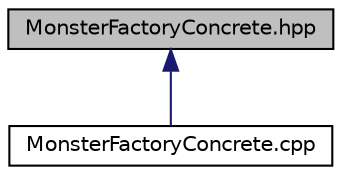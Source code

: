 digraph "MonsterFactoryConcrete.hpp"
{
  edge [fontname="Helvetica",fontsize="10",labelfontname="Helvetica",labelfontsize="10"];
  node [fontname="Helvetica",fontsize="10",shape=record];
  Node1 [label="MonsterFactoryConcrete.hpp",height=0.2,width=0.4,color="black", fillcolor="grey75", style="filled" fontcolor="black"];
  Node1 -> Node2 [dir="back",color="midnightblue",fontsize="10",style="solid",fontname="Helvetica"];
  Node2 [label="MonsterFactoryConcrete.cpp",height=0.2,width=0.4,color="black", fillcolor="white", style="filled",URL="$MonsterFactoryConcrete_8cpp.html"];
}
